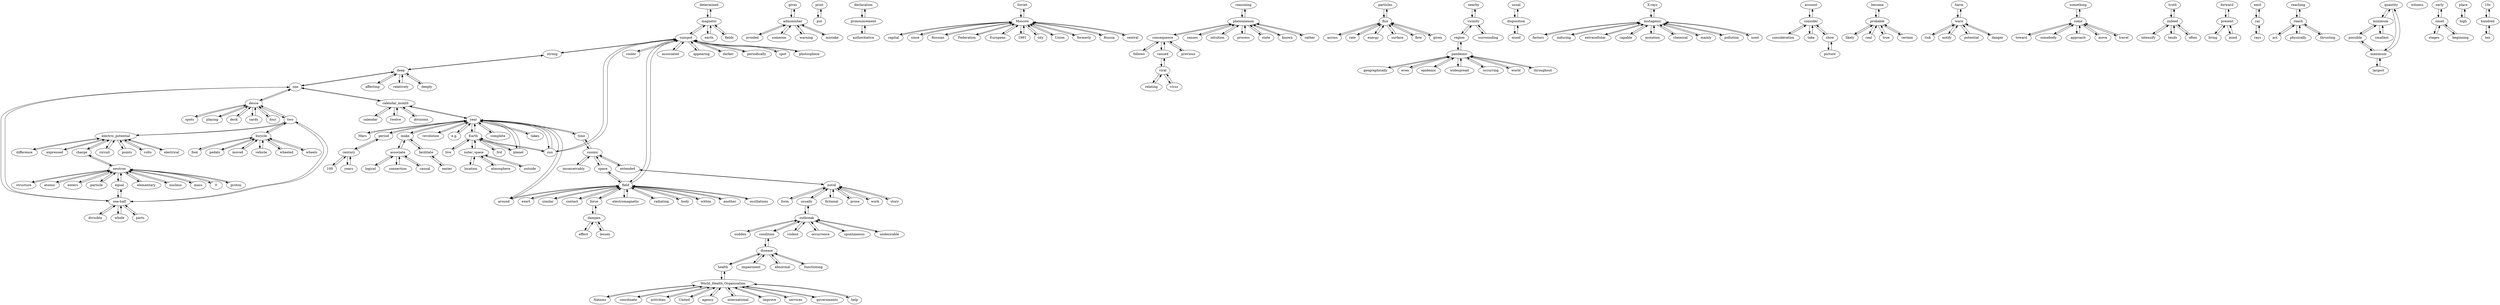 strict digraph  {
determined;
magnetic;
strong;
deep;
sunspot;
electrical;
electric_potential;
relatively;
gives;
admonisher;
Nations;
World_Health_Organization;
print;
effect;
dampen;
declaration;
pronouncement;
atmosphere;
outer_space;
difference;
outside;
vehicle;
bicycle;
divisions;
calendar_month;
location;
proton;
neutron;
Soviet;
Moscow;
reasoning;
phenomenon;
particles;
flux;
inconceivably;
cosmic;
nearby;
vicinity;
coordinate;
avoided;
across;
geographically;
pandemic;
deeply;
follows;
consequence;
usual;
disposition;
"X-rays";
mutagenic;
activities;
structure;
account;
consider;
connection;
associate;
divisible;
"one-half";
form;
novel;
another;
field;
even;
relating;
viral;
become;
probable;
harm;
warn;
oscillations;
"3rd";
Earth;
put;
usually;
outbreak;
atomic;
senses;
exert;
live;
picture;
similar;
calendar;
factors;
spontaneous;
intuition;
expressed;
someone;
something;
come;
truth;
indeed;
enters;
charge;
capital;
complete;
year;
cards;
deuce;
inducing;
intensify;
planet;
whole;
extended;
undesirable;
cooler;
particle;
equal;
rate;
extracellular;
since;
wheeled;
consideration;
sun;
takes;
Russian;
United;
forward;
present;
wheels;
bring;
earth;
foot;
causal;
elementary;
capable;
emit;
ray;
years;
century;
time;
Mars;
period;
epidemic;
contact;
mutation;
chemical;
toward;
circuit;
energy;
reaching;
reach;
health;
disease;
warning;
quantity;
minimum;
maximum;
witness;
fictional;
space;
Federation;
agency;
early;
onset;
logical;
force;
likely;
place;
high;
risk;
mainly;
European;
act;
possible;
100;
widespread;
tends;
occurring;
make;
facilitate;
process;
points;
prose;
four;
international;
two;
electromagnetic;
revolution;
largest;
physically;
radiating;
spots;
region;
"10s";
hundred;
associated;
improve;
1991;
around;
surrounding;
playing;
services;
pedals;
caused;
rays;
"e.g.";
twelve;
nucleus;
sudden;
mind;
real;
virus;
somebody;
world;
governments;
one;
impairment;
approach;
moved;
state;
lessen;
mass;
city;
help;
condition;
throughout;
known;
authoritative;
notify;
abnormal;
smallest;
body;
easier;
parts;
true;
functioning;
ten;
appearing;
mistake;
surface;
previous;
darker;
take;
show;
volts;
affecting;
within;
pollution;
used;
Union;
rather;
formerly;
Russia;
work;
flow;
stages;
violent;
fields;
move;
periodically;
spot;
given;
certain;
occurrence;
potential;
0;
deck;
mood;
often;
central;
danger;
travel;
beginning;
thrusting;
photosphere;
story;
determined -> magnetic;
magnetic -> determined;
magnetic -> earth;
magnetic -> sunspot;
magnetic -> fields;
strong -> deep;
strong -> sunspot;
deep -> strong;
deep -> relatively;
deep -> deeply;
deep -> one;
deep -> affecting;
sunspot -> strong;
sunspot -> cooler;
sunspot -> sun;
sunspot -> field;
sunspot -> associated;
sunspot -> appearing;
sunspot -> darker;
sunspot -> magnetic;
sunspot -> periodically;
sunspot -> spot;
sunspot -> photosphere;
electrical -> electric_potential;
electric_potential -> electrical;
electric_potential -> difference;
electric_potential -> expressed;
electric_potential -> charge;
electric_potential -> circuit;
electric_potential -> points;
electric_potential -> two;
electric_potential -> volts;
relatively -> deep;
gives -> admonisher;
admonisher -> gives;
admonisher -> avoided;
admonisher -> someone;
admonisher -> warning;
admonisher -> mistake;
Nations -> World_Health_Organization;
World_Health_Organization -> Nations;
World_Health_Organization -> coordinate;
World_Health_Organization -> activities;
World_Health_Organization -> United;
World_Health_Organization -> health;
World_Health_Organization -> agency;
World_Health_Organization -> international;
World_Health_Organization -> improve;
World_Health_Organization -> services;
World_Health_Organization -> governments;
World_Health_Organization -> help;
print -> put;
effect -> dampen;
dampen -> effect;
dampen -> force;
dampen -> lessen;
declaration -> pronouncement;
pronouncement -> declaration;
pronouncement -> authoritative;
atmosphere -> outer_space;
outer_space -> atmosphere;
outer_space -> outside;
outer_space -> location;
outer_space -> Earth;
difference -> electric_potential;
outside -> outer_space;
vehicle -> bicycle;
bicycle -> vehicle;
bicycle -> wheeled;
bicycle -> wheels;
bicycle -> foot;
bicycle -> two;
bicycle -> pedals;
bicycle -> moved;
divisions -> calendar_month;
calendar_month -> divisions;
calendar_month -> calendar;
calendar_month -> twelve;
calendar_month -> one;
calendar_month -> year;
location -> outer_space;
proton -> neutron;
neutron -> proton;
neutron -> structure;
neutron -> atomic;
neutron -> enters;
neutron -> charge;
neutron -> particle;
neutron -> equal;
neutron -> elementary;
neutron -> nucleus;
neutron -> mass;
neutron -> 0;
Soviet -> Moscow;
Moscow -> Soviet;
Moscow -> capital;
Moscow -> since;
Moscow -> Russian;
Moscow -> Federation;
Moscow -> European;
Moscow -> 1991;
Moscow -> city;
Moscow -> Union;
Moscow -> formerly;
Moscow -> Russia;
Moscow -> central;
reasoning -> phenomenon;
phenomenon -> reasoning;
phenomenon -> consequence;
phenomenon -> senses;
phenomenon -> intuition;
phenomenon -> process;
phenomenon -> state;
phenomenon -> known;
phenomenon -> rather;
particles -> flux;
flux -> particles;
flux -> across;
flux -> rate;
flux -> energy;
flux -> surface;
flux -> flow;
flux -> given;
inconceivably -> cosmic;
cosmic -> inconceivably;
cosmic -> extended;
cosmic -> time;
cosmic -> space;
nearby -> vicinity;
vicinity -> nearby;
vicinity -> region;
vicinity -> surrounding;
coordinate -> World_Health_Organization;
avoided -> admonisher;
across -> flux;
geographically -> pandemic;
pandemic -> geographically;
pandemic -> even;
pandemic -> epidemic;
pandemic -> widespread;
pandemic -> occurring;
pandemic -> region;
pandemic -> world;
pandemic -> throughout;
deeply -> deep;
follows -> consequence;
consequence -> follows;
consequence -> phenomenon;
consequence -> caused;
consequence -> previous;
usual -> disposition;
disposition -> usual;
disposition -> mood;
"X-rays" -> mutagenic;
mutagenic -> "X-rays";
mutagenic -> factors;
mutagenic -> inducing;
mutagenic -> extracellular;
mutagenic -> capable;
mutagenic -> mutation;
mutagenic -> chemical;
mutagenic -> mainly;
mutagenic -> pollution;
mutagenic -> used;
activities -> World_Health_Organization;
structure -> neutron;
account -> consider;
consider -> account;
consider -> consideration;
consider -> take;
consider -> show;
connection -> associate;
associate -> connection;
associate -> causal;
associate -> logical;
associate -> make;
divisible -> "one-half";
"one-half" -> divisible;
"one-half" -> whole;
"one-half" -> equal;
"one-half" -> two;
"one-half" -> one;
"one-half" -> parts;
form -> novel;
novel -> form;
novel -> usually;
novel -> extended;
novel -> fictional;
novel -> prose;
novel -> work;
novel -> story;
another -> field;
field -> another;
field -> oscillations;
field -> exert;
field -> similar;
field -> contact;
field -> space;
field -> force;
field -> sunspot;
field -> electromagnetic;
field -> radiating;
field -> around;
field -> body;
field -> within;
even -> pandemic;
relating -> viral;
viral -> relating;
viral -> caused;
viral -> virus;
become -> probable;
probable -> become;
probable -> likely;
probable -> real;
probable -> true;
probable -> certain;
harm -> warn;
warn -> harm;
warn -> risk;
warn -> notify;
warn -> potential;
warn -> danger;
oscillations -> field;
"3rd" -> Earth;
Earth -> "3rd";
Earth -> live;
Earth -> planet;
Earth -> sun;
Earth -> year;
Earth -> outer_space;
put -> print;
usually -> novel;
usually -> outbreak;
outbreak -> usually;
outbreak -> spontaneous;
outbreak -> undesirable;
outbreak -> sudden;
outbreak -> condition;
outbreak -> violent;
outbreak -> occurrence;
atomic -> neutron;
senses -> phenomenon;
exert -> field;
live -> Earth;
picture -> show;
similar -> field;
calendar -> calendar_month;
factors -> mutagenic;
spontaneous -> outbreak;
intuition -> phenomenon;
expressed -> electric_potential;
someone -> admonisher;
something -> come;
come -> something;
come -> toward;
come -> somebody;
come -> approach;
come -> move;
come -> travel;
truth -> indeed;
indeed -> truth;
indeed -> intensify;
indeed -> tends;
indeed -> often;
enters -> neutron;
charge -> electric_potential;
charge -> neutron;
capital -> Moscow;
complete -> year;
year -> complete;
year -> planet;
year -> sun;
year -> takes;
year -> time;
year -> Mars;
year -> period;
year -> make;
year -> revolution;
year -> around;
year -> "e.g.";
year -> Earth;
year -> calendar_month;
cards -> deuce;
deuce -> cards;
deuce -> four;
deuce -> two;
deuce -> spots;
deuce -> playing;
deuce -> one;
deuce -> deck;
inducing -> mutagenic;
intensify -> indeed;
planet -> year;
planet -> Earth;
whole -> "one-half";
extended -> novel;
extended -> cosmic;
undesirable -> outbreak;
cooler -> sunspot;
particle -> neutron;
equal -> neutron;
equal -> "one-half";
rate -> flux;
extracellular -> mutagenic;
since -> Moscow;
wheeled -> bicycle;
consideration -> consider;
sun -> sunspot;
sun -> year;
sun -> Earth;
takes -> year;
Russian -> Moscow;
United -> World_Health_Organization;
forward -> present;
present -> forward;
present -> bring;
present -> mind;
wheels -> bicycle;
bring -> present;
earth -> magnetic;
foot -> bicycle;
causal -> associate;
elementary -> neutron;
capable -> mutagenic;
emit -> ray;
ray -> emit;
ray -> rays;
years -> century;
century -> years;
century -> period;
century -> 100;
time -> year;
time -> cosmic;
Mars -> year;
period -> year;
period -> century;
epidemic -> pandemic;
contact -> field;
mutation -> mutagenic;
chemical -> mutagenic;
toward -> come;
circuit -> electric_potential;
energy -> flux;
reaching -> reach;
reach -> reaching;
reach -> act;
reach -> physically;
reach -> thrusting;
health -> World_Health_Organization;
health -> disease;
disease -> health;
disease -> impairment;
disease -> condition;
disease -> abnormal;
disease -> functioning;
warning -> admonisher;
quantity -> minimum;
quantity -> maximum;
minimum -> quantity;
minimum -> possible;
minimum -> smallest;
maximum -> quantity;
maximum -> possible;
maximum -> largest;
fictional -> novel;
space -> field;
space -> cosmic;
Federation -> Moscow;
agency -> World_Health_Organization;
early -> onset;
onset -> early;
onset -> stages;
onset -> beginning;
logical -> associate;
force -> dampen;
force -> field;
likely -> probable;
place -> high;
high -> place;
risk -> warn;
mainly -> mutagenic;
European -> Moscow;
act -> reach;
possible -> minimum;
possible -> maximum;
100 -> century;
widespread -> pandemic;
tends -> indeed;
occurring -> pandemic;
make -> facilitate;
make -> year;
make -> associate;
facilitate -> make;
facilitate -> easier;
process -> phenomenon;
points -> electric_potential;
prose -> novel;
four -> deuce;
international -> World_Health_Organization;
two -> bicycle;
two -> deuce;
two -> electric_potential;
two -> "one-half";
electromagnetic -> field;
revolution -> year;
largest -> maximum;
physically -> reach;
radiating -> field;
spots -> deuce;
region -> pandemic;
region -> vicinity;
"10s" -> hundred;
hundred -> "10s";
hundred -> ten;
associated -> sunspot;
improve -> World_Health_Organization;
1991 -> Moscow;
around -> year;
around -> field;
surrounding -> vicinity;
playing -> deuce;
services -> World_Health_Organization;
pedals -> bicycle;
caused -> viral;
caused -> consequence;
rays -> ray;
"e.g." -> year;
twelve -> calendar_month;
nucleus -> neutron;
sudden -> outbreak;
mind -> present;
real -> probable;
virus -> viral;
somebody -> come;
world -> pandemic;
governments -> World_Health_Organization;
one -> calendar_month;
one -> deep;
one -> deuce;
one -> "one-half";
impairment -> disease;
approach -> come;
moved -> bicycle;
state -> phenomenon;
lessen -> dampen;
mass -> neutron;
city -> Moscow;
help -> World_Health_Organization;
condition -> outbreak;
condition -> disease;
throughout -> pandemic;
known -> phenomenon;
authoritative -> pronouncement;
notify -> warn;
abnormal -> disease;
smallest -> minimum;
body -> field;
easier -> facilitate;
parts -> "one-half";
true -> probable;
functioning -> disease;
ten -> hundred;
appearing -> sunspot;
mistake -> admonisher;
surface -> flux;
previous -> consequence;
darker -> sunspot;
take -> consider;
show -> consider;
show -> picture;
volts -> electric_potential;
affecting -> deep;
within -> field;
pollution -> mutagenic;
used -> mutagenic;
Union -> Moscow;
rather -> phenomenon;
formerly -> Moscow;
Russia -> Moscow;
work -> novel;
flow -> flux;
stages -> onset;
violent -> outbreak;
fields -> magnetic;
move -> come;
periodically -> sunspot;
spot -> sunspot;
given -> flux;
certain -> probable;
occurrence -> outbreak;
potential -> warn;
0 -> neutron;
deck -> deuce;
mood -> disposition;
often -> indeed;
central -> Moscow;
danger -> warn;
travel -> come;
beginning -> onset;
thrusting -> reach;
photosphere -> sunspot;
story -> novel;
}
